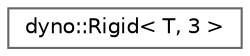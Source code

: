 digraph "Graphical Class Hierarchy"
{
 // LATEX_PDF_SIZE
  bgcolor="transparent";
  edge [fontname=Helvetica,fontsize=10,labelfontname=Helvetica,labelfontsize=10];
  node [fontname=Helvetica,fontsize=10,shape=box,height=0.2,width=0.4];
  rankdir="LR";
  Node0 [id="Node000000",label="dyno::Rigid\< T, 3 \>",height=0.2,width=0.4,color="grey40", fillcolor="white", style="filled",URL="$classdyno_1_1_rigid_3_01_t_00_013_01_4.html",tooltip=" "];
}
